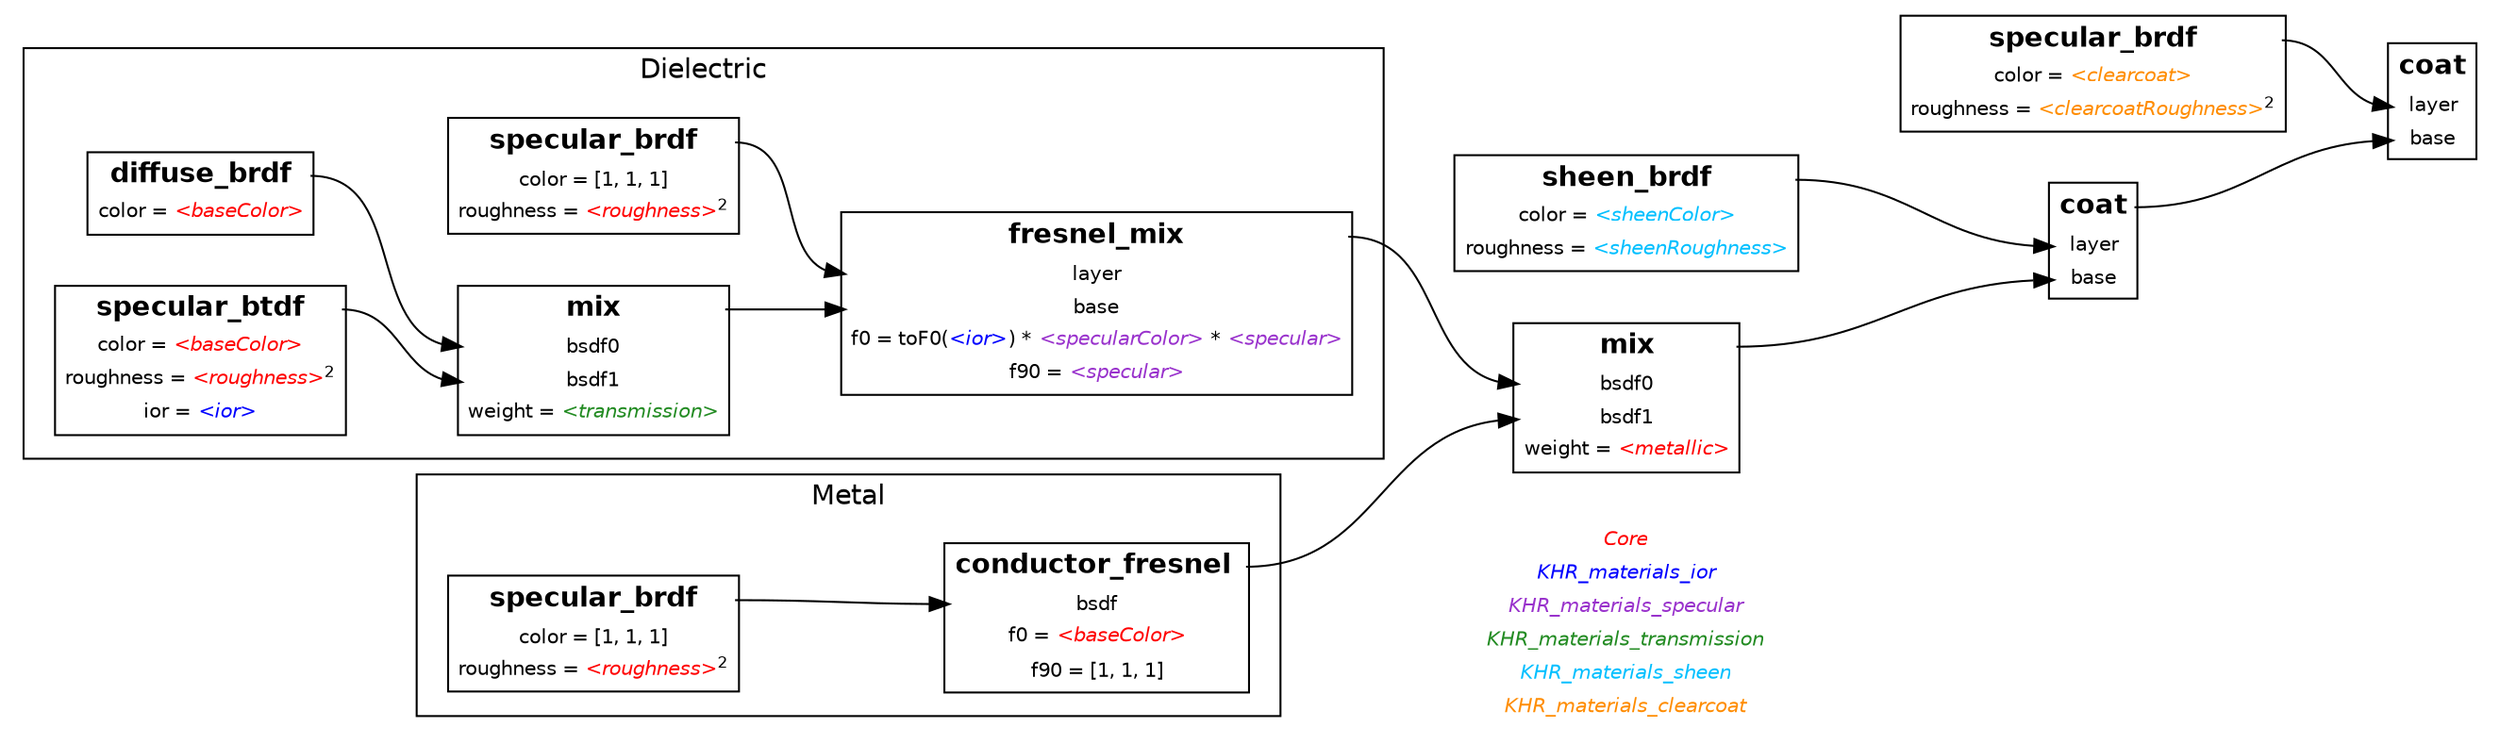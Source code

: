 digraph D {
  graph [rankdir="LR", fontname="Helvetica"]
  node [shape=plaintext, fontname="Helvetica"]
  edge [fontname="Helvetica"]

  subgraph cluster_dielectric {
    label="Dielectric"

    dielectric_specular_brdf [label=<
      <table border="1" cellborder="0">
        <tr><td port="out"><font point-size="14"><b>specular_brdf</b></font></td></tr>
        <tr><td><font point-size="10">color = [1, 1, 1]</font></td></tr>
        <tr><td><font point-size="10">roughness = <font color="red"><i>&lt;roughness&gt;</i></font><sup>2</sup></font></td></tr>
      </table>
    >]

    dielectric_specular_btdf [label=<
      <table border="1" cellborder="0">
        <tr><td port="out"><font point-size="14"><b>specular_btdf</b></font></td></tr>
        <tr><td><font point-size="10">color = <font color="red"><i>&lt;baseColor&gt;</i></font></font></td></tr>
        <tr><td><font point-size="10">roughness = <font color="red"><i>&lt;roughness&gt;</i></font><sup>2</sup></font></td></tr>
        <tr><td><font point-size="10">ior = <font color="blue"><i>&lt;ior&gt;</i></font></font></td></tr>
      </table>
    >]

    dielectric_diffuse_brdf [label=<
      <table border="1" cellborder="0">
        <tr><td port="out"><font point-size="14"><b>diffuse_brdf</b></font></td></tr>
        <tr><td><font point-size="10">color = <font color="red"><i>&lt;baseColor&gt;</i></font></font></td></tr>
      </table>
    >]

    dielectric_base_mix [label=<
      <table border="1" cellborder="0">
        <tr><td port="out"><font point-size="14"><b>mix</b></font></td></tr>
        <tr><td port="in_bsdf0"><font point-size="10">bsdf0</font></td></tr>
        <tr><td port="in_bsdf1"><font point-size="10">bsdf1</font></td></tr>
        <tr><td><font point-size="10">weight = <font color="forestgreen"><i>&lt;transmission&gt;</i></font></font></td></tr>
      </table>
    >]

    dielectric_fresnel_mix [label=<
      <table border="1" cellborder="0">
        <tr><td port="out"><font point-size="14"><b>fresnel_mix</b></font></td></tr>
        <tr><td port="in_layer"><font point-size="10">layer</font></td></tr>
        <tr><td port="in_base"><font point-size="10">base</font></td></tr>
        <tr><td><font point-size="10">f0 = toF0(<font color="blue"><i>&lt;ior&gt;</i></font>) * <font color="darkorchid"><i>&lt;specularColor&gt;</i></font> * <font color="darkorchid"><i>&lt;specular&gt;</i></font></font></td></tr>
        <tr><td><font point-size="10">f90 = <font color="darkorchid"><i>&lt;specular&gt;</i></font></font></td></tr>
      </table>
    >]

    dielectric_diffuse_brdf:out -> dielectric_base_mix:in_bsdf0
    dielectric_specular_btdf:out -> dielectric_base_mix:in_bsdf1

    dielectric_base_mix:out -> dielectric_fresnel_mix:in_base
    dielectric_specular_brdf:out -> dielectric_fresnel_mix:in_layer
  }

  subgraph cluster_metal {
    label="Metal"

    metal_specular_brdf [label=<
      <table border="1" cellborder="0">
        <tr><td port="out"><font point-size="14"><b>specular_brdf</b></font></td></tr>
        <tr><td><font point-size="10">color = [1, 1, 1]</font></td></tr>
        <tr><td><font point-size="10">roughness = <font color="red"><i>&lt;roughness&gt;</i></font><sup>2</sup></font></td></tr>
      </table>
    >]

    metal_conductor_fresnel [label=<
      <table border="1" cellborder="0">
        <tr><td port="out"><font point-size="14"><b>conductor_fresnel&nbsp;</b></font></td></tr>
        <tr><td port="in_bsdf"><font point-size="10">bsdf</font></td></tr>
        <tr><td><font point-size="10">f0 = <font color="red"><i>&lt;baseColor&gt;</i></font></font></td></tr>
        <tr><td><font point-size="10">f90 = [1, 1, 1]</font></td></tr>
      </table>
    >]

    metal_specular_brdf:out -> metal_conductor_fresnel:in_bsdf
  }

  subgraph core {
    core_mix [label=<
      <table border="1" cellborder="0">
        <tr><td port="out"><font point-size="14"><b>mix</b></font></td></tr>
        <tr><td port="in_bsdf0"><font point-size="10">bsdf0</font></td></tr>
        <tr><td port="in_bsdf1"><font point-size="10">bsdf1</font></td></tr>
        <tr><td><font point-size="10">weight = <font color="red"><i>&lt;metallic&gt;</i></font></font></td></tr>
      </table>
    >]

    dielectric_fresnel_mix:out -> core_mix:in_bsdf0
    metal_conductor_fresnel:out -> core_mix:in_bsdf1
  }

  subgraph sheen {
    sheen_brdf [label=<
      <table border="1" cellborder="0">
        <tr><td port="out"><font point-size="14"><b>sheen_brdf</b></font></td></tr>
        <tr><td><font point-size="10">color = <font color="deepskyblue"><i>&lt;sheenColor&gt;</i></font></font></td></tr>
        <tr><td><font point-size="10">roughness = <font color="deepskyblue"><i>&lt;sheenRoughness&gt;</i></font></font></td></tr>
      </table>
    >]

    sheen_coat [label=<
      <table border="1" cellborder="0">
        <tr><td port="out"><font point-size="14"><b>coat</b></font></td></tr>
        <tr><td port="in_layer"><font point-size="10">layer</font></td></tr>
        <tr><td port="in_base"><font point-size="10">base</font></td></tr>
      </table>
    >]

    sheen_brdf:out -> sheen_coat:in_layer
  }

  core_mix:out -> sheen_coat:in_base

  subgraph clearcoat {
    clearcoat_brdf [label=<
      <table border="1" cellborder="0">
        <tr><td port="out"><font point-size="14"><b>specular_brdf</b></font></td></tr>
        <tr><td><font point-size="10">color = <font color="darkorange"><i>&lt;clearcoat&gt;</i></font></font></td></tr>
        <tr><td><font point-size="10">roughness = <font color="darkorange"><i>&lt;clearcoatRoughness&gt;</i></font><sup>2</sup></font></td></tr>
      </table>
    >]

    clearcoat_coat [label=<
      <table border="1" cellborder="0">
        <tr><td port="out"><font point-size="14"><b>coat</b></font></td></tr>
        <tr><td port="in_layer"><font point-size="10">layer</font></td></tr>
        <tr><td port="in_base"><font point-size="10">base</font></td></tr>
      </table>
    >]

    clearcoat_brdf:out -> clearcoat_coat:in_layer
  }

  sheen_coat:out -> clearcoat_coat:in_base

  subgraph legend {
    rank="same"
    legend_node [label=<
      <table border="0">
        <tr><td><font point-size="10" color="red"><i>Core</i></font></td></tr>
        <tr><td><font point-size="10" color="blue"><i>KHR_materials_ior</i></font></td></tr>
        <tr><td><font point-size="10" color="darkorchid"><i>KHR_materials_specular</i></font></td></tr>
        <tr><td><font point-size="10" color="forestgreen"><i>KHR_materials_transmission</i></font></td></tr>
        <tr><td><font point-size="10" color="deepskyblue"><i>KHR_materials_sheen</i></font></td></tr>
        <tr><td><font point-size="10" color="darkorange"><i>KHR_materials_clearcoat</i></font></td></tr>
      </table>
    >]

    core_mix -> legend_node [style=invis]
  }
}
